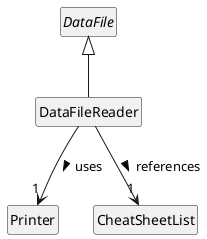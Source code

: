 @startuml

hide circle
skinparam classAttributeIconSize 0

abstract class DataFile

DataFile <|-- DataFileReader
DataFileReader --> "1" Printer : uses >
DataFileReader --> "1" CheatSheetList : references >

hide attributes
hide method

@enduml